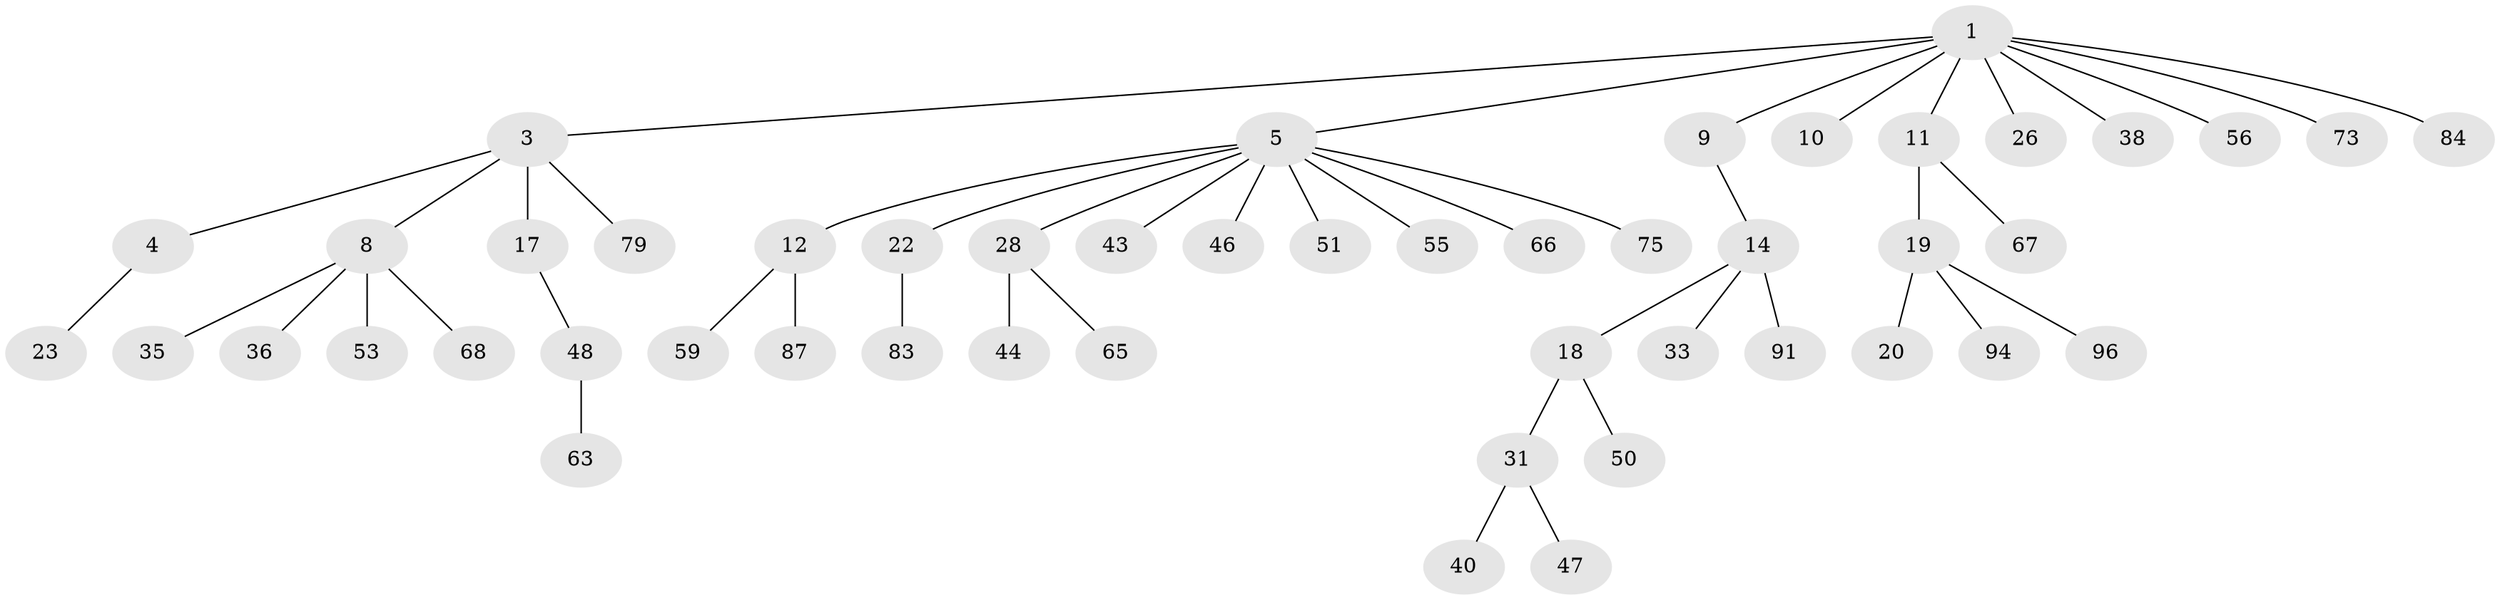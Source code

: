 // original degree distribution, {6: 0.030612244897959183, 5: 0.04081632653061224, 2: 0.2755102040816326, 4: 0.061224489795918366, 3: 0.10204081632653061, 1: 0.4897959183673469}
// Generated by graph-tools (version 1.1) at 2025/15/03/09/25 04:15:27]
// undirected, 49 vertices, 48 edges
graph export_dot {
graph [start="1"]
  node [color=gray90,style=filled];
  1 [super="+2+24"];
  3 [super="+13"];
  4;
  5 [super="+6+7"];
  8 [super="+39+34+29"];
  9 [super="+60"];
  10 [super="+77+61"];
  11 [super="+49"];
  12 [super="+62+25"];
  14 [super="+15+16"];
  17 [super="+27"];
  18 [super="+54"];
  19 [super="+45"];
  20;
  22;
  23;
  26 [super="+97"];
  28 [super="+41+30+92"];
  31 [super="+32"];
  33 [super="+93"];
  35;
  36 [super="+37+89"];
  38;
  40 [super="+57"];
  43 [super="+78"];
  44 [super="+81"];
  46 [super="+69"];
  47 [super="+86"];
  48 [super="+52+80"];
  50 [super="+58"];
  51;
  53;
  55;
  56;
  59;
  63;
  65;
  66;
  67;
  68;
  73;
  75;
  79;
  83;
  84;
  87;
  91;
  94;
  96;
  1 -- 3;
  1 -- 11;
  1 -- 26;
  1 -- 56;
  1 -- 5;
  1 -- 73;
  1 -- 10;
  1 -- 9;
  1 -- 84;
  1 -- 38;
  3 -- 4;
  3 -- 8;
  3 -- 17;
  3 -- 79;
  4 -- 23;
  5 -- 22;
  5 -- 46;
  5 -- 66;
  5 -- 55;
  5 -- 43;
  5 -- 75;
  5 -- 12;
  5 -- 51;
  5 -- 28;
  8 -- 35;
  8 -- 68;
  8 -- 53;
  8 -- 36;
  9 -- 14;
  11 -- 19;
  11 -- 67;
  12 -- 87;
  12 -- 59;
  14 -- 91;
  14 -- 18;
  14 -- 33;
  17 -- 48;
  18 -- 31;
  18 -- 50;
  19 -- 20;
  19 -- 94;
  19 -- 96;
  22 -- 83;
  28 -- 44;
  28 -- 65;
  31 -- 40;
  31 -- 47;
  48 -- 63;
}
